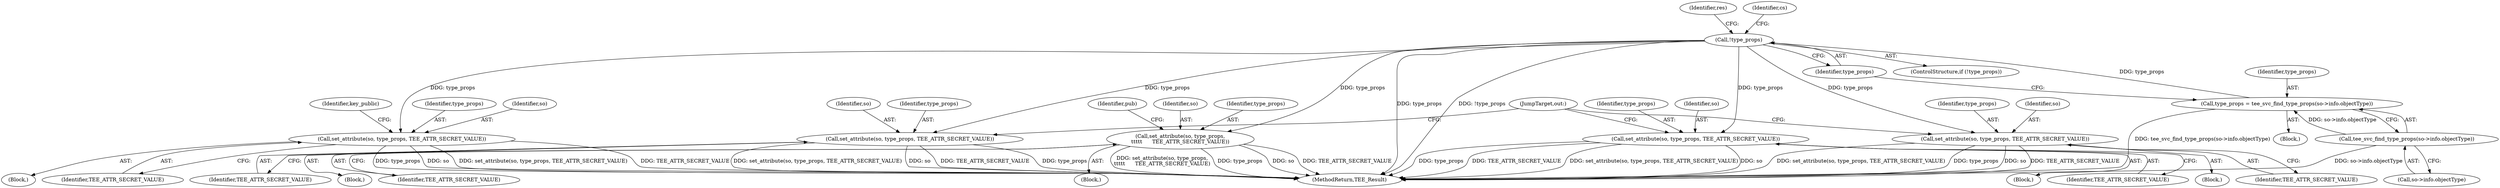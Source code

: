 digraph "0_optee_os_a637243270fc1faae16de059091795c32d86e65e@pointer" {
"1000235" [label="(Call,!type_props)"];
"1000226" [label="(Call,type_props = tee_svc_find_type_props(so->info.objectType))"];
"1000228" [label="(Call,tee_svc_find_type_props(so->info.objectType))"];
"1000348" [label="(Call,set_attribute(so, type_props,\n\t\t\t\t\t      TEE_ATTR_SECRET_VALUE))"];
"1000540" [label="(Call,set_attribute(so, type_props, TEE_ATTR_SECRET_VALUE))"];
"1000648" [label="(Call,set_attribute(so, type_props, TEE_ATTR_SECRET_VALUE))"];
"1000745" [label="(Call,set_attribute(so, type_props, TEE_ATTR_SECRET_VALUE))"];
"1000846" [label="(Call,set_attribute(so, type_props, TEE_ATTR_SECRET_VALUE))"];
"1000650" [label="(Identifier,type_props)"];
"1000859" [label="(MethodReturn,TEE_Result)"];
"1000239" [label="(Identifier,res)"];
"1000854" [label="(JumpTarget,out:)"];
"1000848" [label="(Identifier,type_props)"];
"1000846" [label="(Call,set_attribute(so, type_props, TEE_ATTR_SECRET_VALUE))"];
"1000651" [label="(Identifier,TEE_ATTR_SECRET_VALUE)"];
"1000833" [label="(Block,)"];
"1000228" [label="(Call,tee_svc_find_type_props(so->info.objectType))"];
"1000358" [label="(Identifier,pub)"];
"1000849" [label="(Identifier,TEE_ATTR_SECRET_VALUE)"];
"1000748" [label="(Identifier,TEE_ATTR_SECRET_VALUE)"];
"1000732" [label="(Block,)"];
"1000351" [label="(Identifier,TEE_ATTR_SECRET_VALUE)"];
"1000227" [label="(Identifier,type_props)"];
"1000542" [label="(Identifier,type_props)"];
"1000541" [label="(Identifier,so)"];
"1000746" [label="(Identifier,so)"];
"1000348" [label="(Call,set_attribute(so, type_props,\n\t\t\t\t\t      TEE_ATTR_SECRET_VALUE))"];
"1000113" [label="(Block,)"];
"1000235" [label="(Call,!type_props)"];
"1000229" [label="(Call,so->info.objectType)"];
"1000226" [label="(Call,type_props = tee_svc_find_type_props(so->info.objectType))"];
"1000543" [label="(Identifier,TEE_ATTR_SECRET_VALUE)"];
"1000327" [label="(Block,)"];
"1000546" [label="(Identifier,key_public)"];
"1000847" [label="(Identifier,so)"];
"1000349" [label="(Identifier,so)"];
"1000245" [label="(Identifier,cs)"];
"1000234" [label="(ControlStructure,if (!type_props))"];
"1000236" [label="(Identifier,type_props)"];
"1000527" [label="(Block,)"];
"1000745" [label="(Call,set_attribute(so, type_props, TEE_ATTR_SECRET_VALUE))"];
"1000540" [label="(Call,set_attribute(so, type_props, TEE_ATTR_SECRET_VALUE))"];
"1000635" [label="(Block,)"];
"1000747" [label="(Identifier,type_props)"];
"1000350" [label="(Identifier,type_props)"];
"1000648" [label="(Call,set_attribute(so, type_props, TEE_ATTR_SECRET_VALUE))"];
"1000649" [label="(Identifier,so)"];
"1000235" -> "1000234"  [label="AST: "];
"1000235" -> "1000236"  [label="CFG: "];
"1000236" -> "1000235"  [label="AST: "];
"1000239" -> "1000235"  [label="CFG: "];
"1000245" -> "1000235"  [label="CFG: "];
"1000235" -> "1000859"  [label="DDG: type_props"];
"1000235" -> "1000859"  [label="DDG: !type_props"];
"1000226" -> "1000235"  [label="DDG: type_props"];
"1000235" -> "1000348"  [label="DDG: type_props"];
"1000235" -> "1000540"  [label="DDG: type_props"];
"1000235" -> "1000648"  [label="DDG: type_props"];
"1000235" -> "1000745"  [label="DDG: type_props"];
"1000235" -> "1000846"  [label="DDG: type_props"];
"1000226" -> "1000113"  [label="AST: "];
"1000226" -> "1000228"  [label="CFG: "];
"1000227" -> "1000226"  [label="AST: "];
"1000228" -> "1000226"  [label="AST: "];
"1000236" -> "1000226"  [label="CFG: "];
"1000226" -> "1000859"  [label="DDG: tee_svc_find_type_props(so->info.objectType)"];
"1000228" -> "1000226"  [label="DDG: so->info.objectType"];
"1000228" -> "1000229"  [label="CFG: "];
"1000229" -> "1000228"  [label="AST: "];
"1000228" -> "1000859"  [label="DDG: so->info.objectType"];
"1000348" -> "1000327"  [label="AST: "];
"1000348" -> "1000351"  [label="CFG: "];
"1000349" -> "1000348"  [label="AST: "];
"1000350" -> "1000348"  [label="AST: "];
"1000351" -> "1000348"  [label="AST: "];
"1000358" -> "1000348"  [label="CFG: "];
"1000348" -> "1000859"  [label="DDG: so"];
"1000348" -> "1000859"  [label="DDG: TEE_ATTR_SECRET_VALUE"];
"1000348" -> "1000859"  [label="DDG: set_attribute(so, type_props,\n\t\t\t\t\t      TEE_ATTR_SECRET_VALUE)"];
"1000348" -> "1000859"  [label="DDG: type_props"];
"1000540" -> "1000527"  [label="AST: "];
"1000540" -> "1000543"  [label="CFG: "];
"1000541" -> "1000540"  [label="AST: "];
"1000542" -> "1000540"  [label="AST: "];
"1000543" -> "1000540"  [label="AST: "];
"1000546" -> "1000540"  [label="CFG: "];
"1000540" -> "1000859"  [label="DDG: set_attribute(so, type_props, TEE_ATTR_SECRET_VALUE)"];
"1000540" -> "1000859"  [label="DDG: TEE_ATTR_SECRET_VALUE"];
"1000540" -> "1000859"  [label="DDG: type_props"];
"1000540" -> "1000859"  [label="DDG: so"];
"1000648" -> "1000635"  [label="AST: "];
"1000648" -> "1000651"  [label="CFG: "];
"1000649" -> "1000648"  [label="AST: "];
"1000650" -> "1000648"  [label="AST: "];
"1000651" -> "1000648"  [label="AST: "];
"1000854" -> "1000648"  [label="CFG: "];
"1000648" -> "1000859"  [label="DDG: type_props"];
"1000648" -> "1000859"  [label="DDG: TEE_ATTR_SECRET_VALUE"];
"1000648" -> "1000859"  [label="DDG: set_attribute(so, type_props, TEE_ATTR_SECRET_VALUE)"];
"1000648" -> "1000859"  [label="DDG: so"];
"1000745" -> "1000732"  [label="AST: "];
"1000745" -> "1000748"  [label="CFG: "];
"1000746" -> "1000745"  [label="AST: "];
"1000747" -> "1000745"  [label="AST: "];
"1000748" -> "1000745"  [label="AST: "];
"1000854" -> "1000745"  [label="CFG: "];
"1000745" -> "1000859"  [label="DDG: TEE_ATTR_SECRET_VALUE"];
"1000745" -> "1000859"  [label="DDG: type_props"];
"1000745" -> "1000859"  [label="DDG: set_attribute(so, type_props, TEE_ATTR_SECRET_VALUE)"];
"1000745" -> "1000859"  [label="DDG: so"];
"1000846" -> "1000833"  [label="AST: "];
"1000846" -> "1000849"  [label="CFG: "];
"1000847" -> "1000846"  [label="AST: "];
"1000848" -> "1000846"  [label="AST: "];
"1000849" -> "1000846"  [label="AST: "];
"1000854" -> "1000846"  [label="CFG: "];
"1000846" -> "1000859"  [label="DDG: TEE_ATTR_SECRET_VALUE"];
"1000846" -> "1000859"  [label="DDG: set_attribute(so, type_props, TEE_ATTR_SECRET_VALUE)"];
"1000846" -> "1000859"  [label="DDG: type_props"];
"1000846" -> "1000859"  [label="DDG: so"];
}
